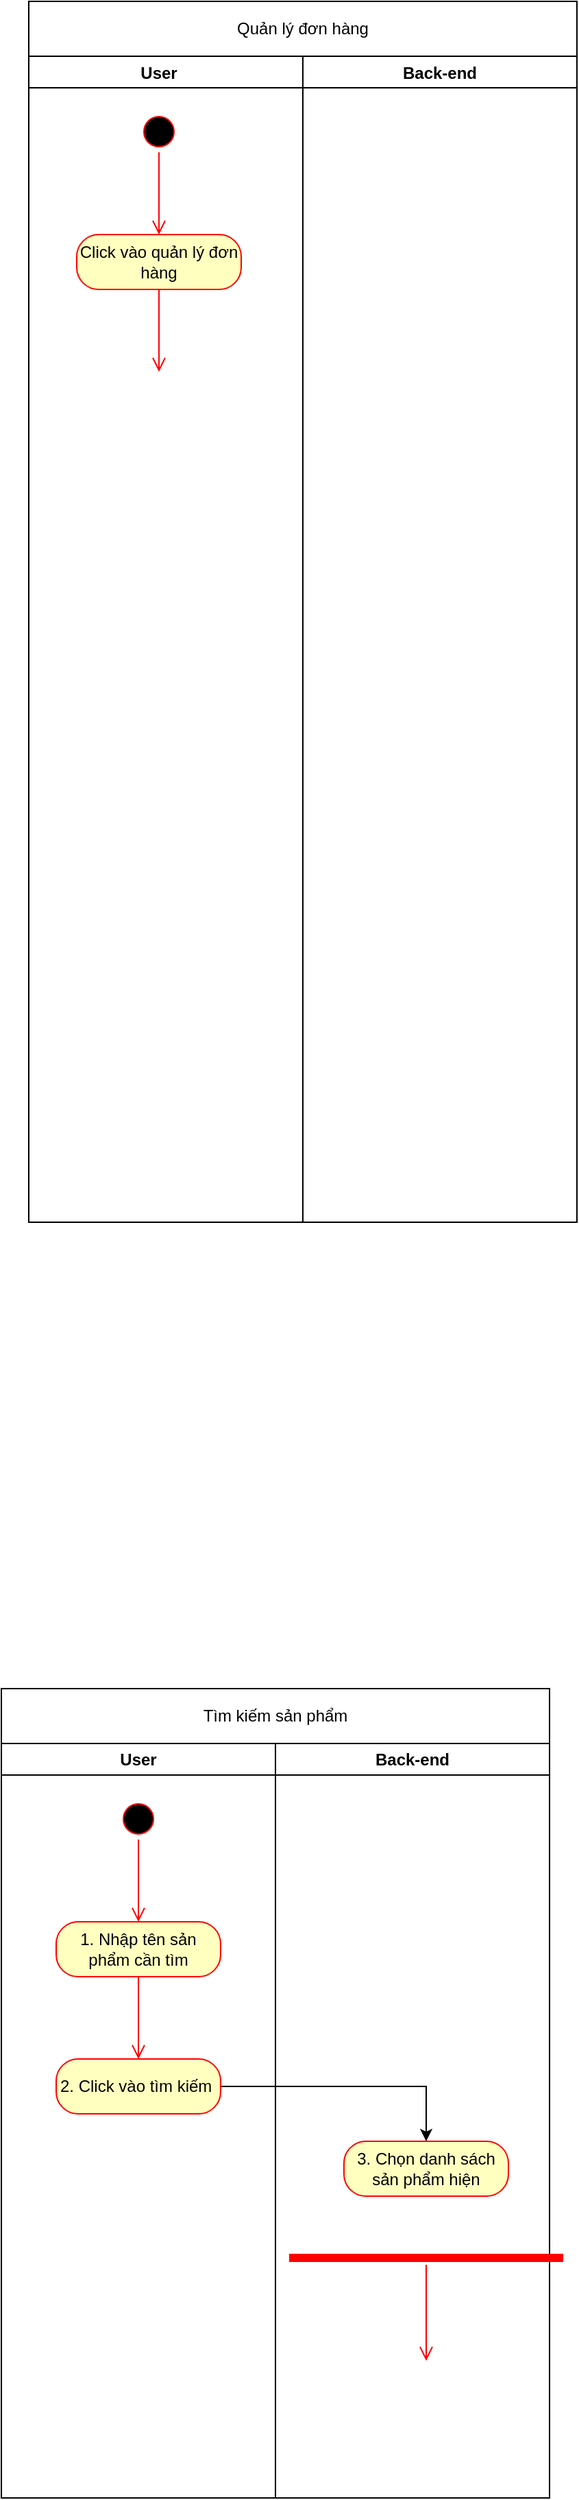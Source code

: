 <mxfile version="24.4.0" type="github">
  <diagram name="Trang-1" id="-OMjRQJ6ECQ6Ld0o3vSd">
    <mxGraphModel dx="1829" dy="1746" grid="1" gridSize="10" guides="1" tooltips="1" connect="1" arrows="1" fold="1" page="1" pageScale="1" pageWidth="827" pageHeight="1169" math="0" shadow="0">
      <root>
        <mxCell id="0" />
        <mxCell id="1" parent="0" />
        <mxCell id="a314YMCbwCCtNOpa4sMv-1" value="Back-end" style="swimlane;" vertex="1" parent="1">
          <mxGeometry x="-110" y="-380" width="200" height="850" as="geometry" />
        </mxCell>
        <mxCell id="a314YMCbwCCtNOpa4sMv-2" value="User   " style="swimlane;" vertex="1" parent="1">
          <mxGeometry x="-310" y="-380" width="200" height="850" as="geometry" />
        </mxCell>
        <mxCell id="a314YMCbwCCtNOpa4sMv-4" value="" style="ellipse;html=1;shape=startState;fillColor=#000000;strokeColor=#ff0000;" vertex="1" parent="a314YMCbwCCtNOpa4sMv-2">
          <mxGeometry x="80" y="40" width="30" height="30" as="geometry" />
        </mxCell>
        <mxCell id="a314YMCbwCCtNOpa4sMv-5" value="" style="edgeStyle=orthogonalEdgeStyle;html=1;verticalAlign=bottom;endArrow=open;endSize=8;strokeColor=#ff0000;rounded=0;" edge="1" source="a314YMCbwCCtNOpa4sMv-4" parent="a314YMCbwCCtNOpa4sMv-2">
          <mxGeometry relative="1" as="geometry">
            <mxPoint x="95" y="130" as="targetPoint" />
          </mxGeometry>
        </mxCell>
        <mxCell id="a314YMCbwCCtNOpa4sMv-6" value="Click vào quản lý đơn hàng" style="rounded=1;whiteSpace=wrap;html=1;arcSize=40;fontColor=#000000;fillColor=#ffffc0;strokeColor=#ff0000;" vertex="1" parent="a314YMCbwCCtNOpa4sMv-2">
          <mxGeometry x="35" y="130" width="120" height="40" as="geometry" />
        </mxCell>
        <mxCell id="a314YMCbwCCtNOpa4sMv-7" value="" style="edgeStyle=orthogonalEdgeStyle;html=1;verticalAlign=bottom;endArrow=open;endSize=8;strokeColor=#ff0000;rounded=0;" edge="1" source="a314YMCbwCCtNOpa4sMv-6" parent="a314YMCbwCCtNOpa4sMv-2">
          <mxGeometry relative="1" as="geometry">
            <mxPoint x="95" y="230" as="targetPoint" />
          </mxGeometry>
        </mxCell>
        <UserObject label="Quản lý đơn hàng" treeRoot="1" id="a314YMCbwCCtNOpa4sMv-3">
          <mxCell style="whiteSpace=wrap;html=1;align=center;treeFolding=1;treeMoving=1;newEdgeStyle={&quot;edgeStyle&quot;:&quot;elbowEdgeStyle&quot;,&quot;startArrow&quot;:&quot;none&quot;,&quot;endArrow&quot;:&quot;none&quot;};" vertex="1" parent="1">
            <mxGeometry x="-310" y="-420" width="400" height="40" as="geometry" />
          </mxCell>
        </UserObject>
        <mxCell id="a314YMCbwCCtNOpa4sMv-8" value="Back-end" style="swimlane;whiteSpace=wrap;html=1;startSize=23;" vertex="1" parent="1">
          <mxGeometry x="-130" y="850" width="200" height="550" as="geometry" />
        </mxCell>
        <mxCell id="a314YMCbwCCtNOpa4sMv-36" value="" style="shape=line;html=1;strokeWidth=6;strokeColor=#ff0000;" vertex="1" parent="a314YMCbwCCtNOpa4sMv-8">
          <mxGeometry x="10" y="370" width="200" height="10" as="geometry" />
        </mxCell>
        <mxCell id="a314YMCbwCCtNOpa4sMv-37" value="" style="edgeStyle=orthogonalEdgeStyle;html=1;verticalAlign=bottom;endArrow=open;endSize=8;strokeColor=#ff0000;rounded=0;" edge="1" source="a314YMCbwCCtNOpa4sMv-36" parent="a314YMCbwCCtNOpa4sMv-8">
          <mxGeometry relative="1" as="geometry">
            <mxPoint x="110" y="450" as="targetPoint" />
          </mxGeometry>
        </mxCell>
        <mxCell id="a314YMCbwCCtNOpa4sMv-9" value="User" style="swimlane;whiteSpace=wrap;html=1;" vertex="1" parent="1">
          <mxGeometry x="-330" y="850" width="200" height="550" as="geometry" />
        </mxCell>
        <mxCell id="a314YMCbwCCtNOpa4sMv-13" value="" style="ellipse;html=1;shape=startState;fillColor=#000000;strokeColor=#ff0000;" vertex="1" parent="a314YMCbwCCtNOpa4sMv-9">
          <mxGeometry x="85" y="40" width="30" height="30" as="geometry" />
        </mxCell>
        <mxCell id="a314YMCbwCCtNOpa4sMv-14" value="" style="edgeStyle=orthogonalEdgeStyle;html=1;verticalAlign=bottom;endArrow=open;endSize=8;strokeColor=#ff0000;rounded=0;" edge="1" source="a314YMCbwCCtNOpa4sMv-13" parent="a314YMCbwCCtNOpa4sMv-9">
          <mxGeometry relative="1" as="geometry">
            <mxPoint x="100" y="130" as="targetPoint" />
          </mxGeometry>
        </mxCell>
        <mxCell id="a314YMCbwCCtNOpa4sMv-23" value="1. Nhập tên sản phẩm cần tìm" style="rounded=1;whiteSpace=wrap;html=1;arcSize=40;fontColor=#000000;fillColor=#ffffc0;strokeColor=#ff0000;" vertex="1" parent="a314YMCbwCCtNOpa4sMv-9">
          <mxGeometry x="40" y="130" width="120" height="40" as="geometry" />
        </mxCell>
        <mxCell id="a314YMCbwCCtNOpa4sMv-24" value="" style="edgeStyle=orthogonalEdgeStyle;html=1;verticalAlign=bottom;endArrow=open;endSize=8;strokeColor=#ff0000;rounded=0;" edge="1" source="a314YMCbwCCtNOpa4sMv-23" parent="a314YMCbwCCtNOpa4sMv-9">
          <mxGeometry relative="1" as="geometry">
            <mxPoint x="100" y="230" as="targetPoint" />
          </mxGeometry>
        </mxCell>
        <mxCell id="a314YMCbwCCtNOpa4sMv-32" value="" style="edgeStyle=orthogonalEdgeStyle;rounded=0;orthogonalLoop=1;jettySize=auto;html=1;" edge="1" parent="a314YMCbwCCtNOpa4sMv-9" source="a314YMCbwCCtNOpa4sMv-25" target="a314YMCbwCCtNOpa4sMv-31">
          <mxGeometry relative="1" as="geometry" />
        </mxCell>
        <mxCell id="a314YMCbwCCtNOpa4sMv-25" value="2. Click vào tìm kiếm&amp;nbsp;" style="rounded=1;whiteSpace=wrap;html=1;arcSize=40;fontColor=#000000;fillColor=#ffffc0;strokeColor=#ff0000;" vertex="1" parent="a314YMCbwCCtNOpa4sMv-9">
          <mxGeometry x="40" y="230" width="120" height="40" as="geometry" />
        </mxCell>
        <mxCell id="a314YMCbwCCtNOpa4sMv-31" value="3. Chọn danh sách sản phẩm hiện" style="rounded=1;whiteSpace=wrap;html=1;arcSize=40;fontColor=#000000;fillColor=#ffffc0;strokeColor=#ff0000;" vertex="1" parent="a314YMCbwCCtNOpa4sMv-9">
          <mxGeometry x="250" y="290" width="120" height="40" as="geometry" />
        </mxCell>
        <mxCell id="a314YMCbwCCtNOpa4sMv-10" value="Tìm kiếm sản phẩm" style="rounded=0;whiteSpace=wrap;html=1;" vertex="1" parent="1">
          <mxGeometry x="-330" y="810" width="400" height="40" as="geometry" />
        </mxCell>
      </root>
    </mxGraphModel>
  </diagram>
</mxfile>
